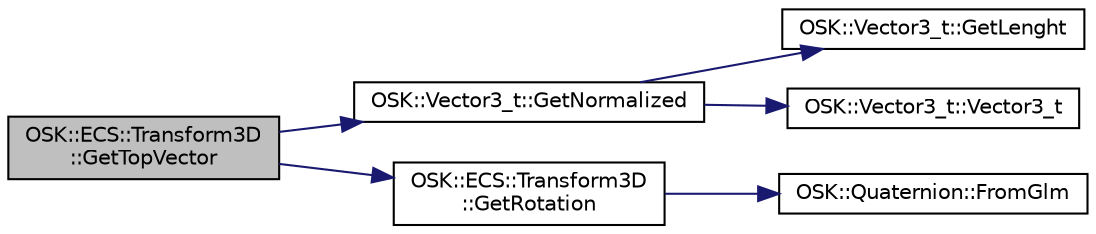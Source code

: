 digraph "OSK::ECS::Transform3D::GetTopVector"
{
 // LATEX_PDF_SIZE
  edge [fontname="Helvetica",fontsize="10",labelfontname="Helvetica",labelfontsize="10"];
  node [fontname="Helvetica",fontsize="10",shape=record];
  rankdir="LR";
  Node1 [label="OSK::ECS::Transform3D\l::GetTopVector",height=0.2,width=0.4,color="black", fillcolor="grey75", style="filled", fontcolor="black",tooltip="Devuelve un vector unitario 3D que apunta hacia arriba de la entidad."];
  Node1 -> Node2 [color="midnightblue",fontsize="10",style="solid",fontname="Helvetica"];
  Node2 [label="OSK::Vector3_t::GetNormalized",height=0.2,width=0.4,color="black", fillcolor="white", style="filled",URL="$class_o_s_k_1_1_vector3__t.html#aef1702c4230df139c7f0e28cd27bc4a6",tooltip="Devuelve un vector 3D normalizado con la misma dirección que este."];
  Node2 -> Node3 [color="midnightblue",fontsize="10",style="solid",fontname="Helvetica"];
  Node3 [label="OSK::Vector3_t::GetLenght",height=0.2,width=0.4,color="black", fillcolor="white", style="filled",URL="$class_o_s_k_1_1_vector3__t.html#ad59b181161a83a239c30d692bd79982c",tooltip="Módulo del vector. Obtiene la longitud del vector."];
  Node2 -> Node4 [color="midnightblue",fontsize="10",style="solid",fontname="Helvetica"];
  Node4 [label="OSK::Vector3_t::Vector3_t",height=0.2,width=0.4,color="black", fillcolor="white", style="filled",URL="$class_o_s_k_1_1_vector3__t.html#abfc61058c184a3320c0e6d1993b7a037",tooltip="Crea un vector 3D nulo { 0, 0, 0 }."];
  Node1 -> Node5 [color="midnightblue",fontsize="10",style="solid",fontname="Helvetica"];
  Node5 [label="OSK::ECS::Transform3D\l::GetRotation",height=0.2,width=0.4,color="black", fillcolor="white", style="filled",URL="$class_o_s_k_1_1_e_c_s_1_1_transform3_d.html#aaf12b490c6875c0308348d203a1656cb",tooltip="Orientación."];
  Node5 -> Node6 [color="midnightblue",fontsize="10",style="solid",fontname="Helvetica"];
  Node6 [label="OSK::Quaternion::FromGlm",height=0.2,width=0.4,color="black", fillcolor="white", style="filled",URL="$class_o_s_k_1_1_quaternion.html#a0cbf0edcbfd33647de6fa20d641d2216",tooltip="Crea un cuaternión a partir del dado."];
}
